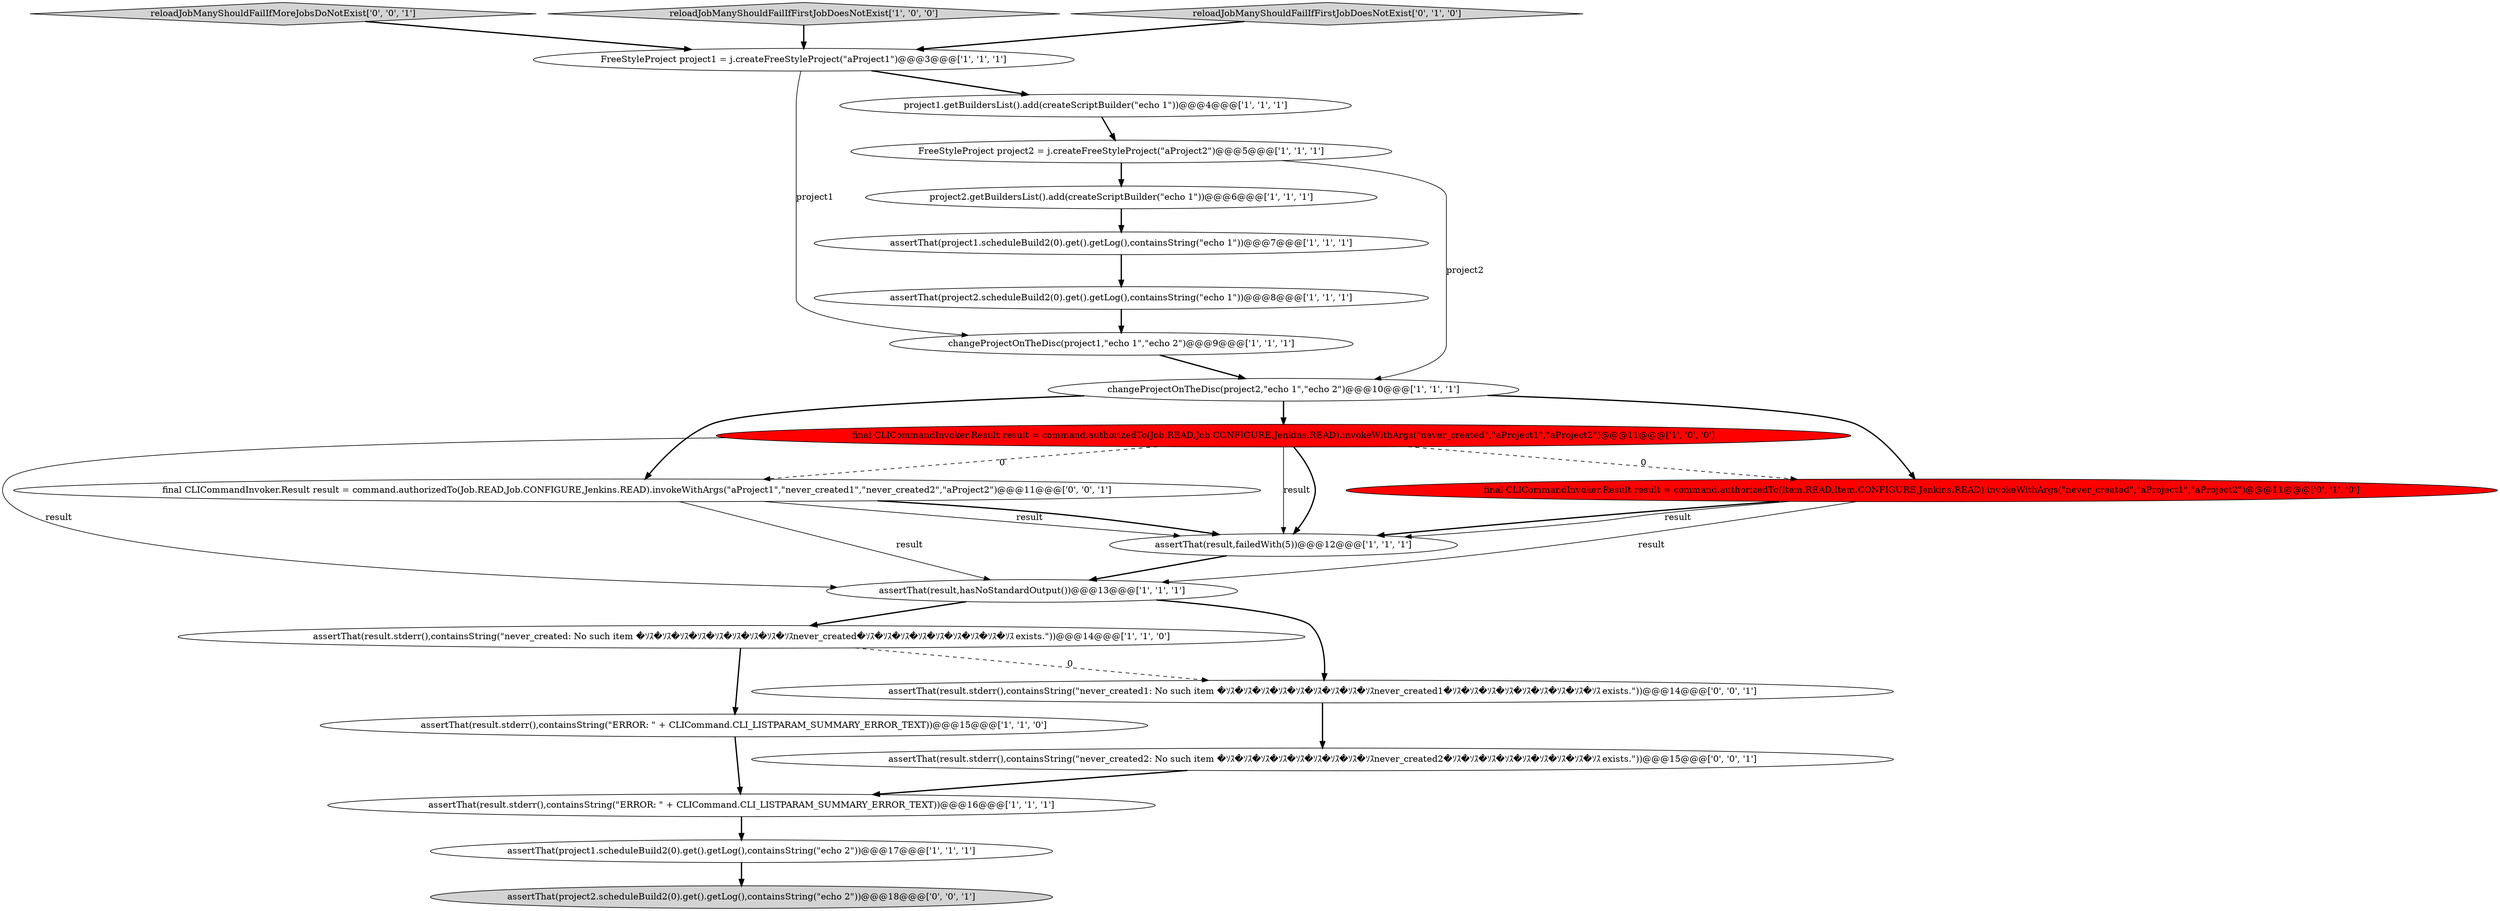 digraph {
4 [style = filled, label = "project2.getBuildersList().add(createScriptBuilder(\"echo 1\"))@@@6@@@['1', '1', '1']", fillcolor = white, shape = ellipse image = "AAA0AAABBB1BBB"];
17 [style = filled, label = "final CLICommandInvoker.Result result = command.authorizedTo(Item.READ,Item.CONFIGURE,Jenkins.READ).invokeWithArgs(\"never_created\",\"aProject1\",\"aProject2\")@@@11@@@['0', '1', '0']", fillcolor = red, shape = ellipse image = "AAA1AAABBB2BBB"];
19 [style = filled, label = "assertThat(result.stderr(),containsString(\"never_created2: No such item �ｿｽ�ｿｽ�ｿｽ�ｿｽ�ｿｽ�ｿｽ�ｿｽ�ｿｽ�ｿｽnever_created2�ｿｽ�ｿｽ�ｿｽ�ｿｽ�ｿｽ�ｿｽ�ｿｽ�ｿｽ�ｿｽ exists.\"))@@@15@@@['0', '0', '1']", fillcolor = white, shape = ellipse image = "AAA0AAABBB3BBB"];
10 [style = filled, label = "assertThat(result.stderr(),containsString(\"never_created: No such item �ｿｽ�ｿｽ�ｿｽ�ｿｽ�ｿｽ�ｿｽ�ｿｽ�ｿｽ�ｿｽnever_created�ｿｽ�ｿｽ�ｿｽ�ｿｽ�ｿｽ�ｿｽ�ｿｽ�ｿｽ�ｿｽ exists.\"))@@@14@@@['1', '1', '0']", fillcolor = white, shape = ellipse image = "AAA0AAABBB1BBB"];
8 [style = filled, label = "FreeStyleProject project1 = j.createFreeStyleProject(\"aProject1\")@@@3@@@['1', '1', '1']", fillcolor = white, shape = ellipse image = "AAA0AAABBB1BBB"];
7 [style = filled, label = "final CLICommandInvoker.Result result = command.authorizedTo(Job.READ,Job.CONFIGURE,Jenkins.READ).invokeWithArgs(\"never_created\",\"aProject1\",\"aProject2\")@@@11@@@['1', '0', '0']", fillcolor = red, shape = ellipse image = "AAA1AAABBB1BBB"];
21 [style = filled, label = "final CLICommandInvoker.Result result = command.authorizedTo(Job.READ,Job.CONFIGURE,Jenkins.READ).invokeWithArgs(\"aProject1\",\"never_created1\",\"never_created2\",\"aProject2\")@@@11@@@['0', '0', '1']", fillcolor = white, shape = ellipse image = "AAA0AAABBB3BBB"];
0 [style = filled, label = "assertThat(result,failedWith(5))@@@12@@@['1', '1', '1']", fillcolor = white, shape = ellipse image = "AAA0AAABBB1BBB"];
20 [style = filled, label = "assertThat(project2.scheduleBuild2(0).get().getLog(),containsString(\"echo 2\"))@@@18@@@['0', '0', '1']", fillcolor = lightgray, shape = ellipse image = "AAA0AAABBB3BBB"];
9 [style = filled, label = "assertThat(result,hasNoStandardOutput())@@@13@@@['1', '1', '1']", fillcolor = white, shape = ellipse image = "AAA0AAABBB1BBB"];
12 [style = filled, label = "project1.getBuildersList().add(createScriptBuilder(\"echo 1\"))@@@4@@@['1', '1', '1']", fillcolor = white, shape = ellipse image = "AAA0AAABBB1BBB"];
18 [style = filled, label = "assertThat(result.stderr(),containsString(\"never_created1: No such item �ｿｽ�ｿｽ�ｿｽ�ｿｽ�ｿｽ�ｿｽ�ｿｽ�ｿｽ�ｿｽnever_created1�ｿｽ�ｿｽ�ｿｽ�ｿｽ�ｿｽ�ｿｽ�ｿｽ�ｿｽ�ｿｽ exists.\"))@@@14@@@['0', '0', '1']", fillcolor = white, shape = ellipse image = "AAA0AAABBB3BBB"];
2 [style = filled, label = "assertThat(project2.scheduleBuild2(0).get().getLog(),containsString(\"echo 1\"))@@@8@@@['1', '1', '1']", fillcolor = white, shape = ellipse image = "AAA0AAABBB1BBB"];
22 [style = filled, label = "reloadJobManyShouldFailIfMoreJobsDoNotExist['0', '0', '1']", fillcolor = lightgray, shape = diamond image = "AAA0AAABBB3BBB"];
15 [style = filled, label = "changeProjectOnTheDisc(project1,\"echo 1\",\"echo 2\")@@@9@@@['1', '1', '1']", fillcolor = white, shape = ellipse image = "AAA0AAABBB1BBB"];
1 [style = filled, label = "assertThat(result.stderr(),containsString(\"ERROR: \" + CLICommand.CLI_LISTPARAM_SUMMARY_ERROR_TEXT))@@@16@@@['1', '1', '1']", fillcolor = white, shape = ellipse image = "AAA0AAABBB1BBB"];
3 [style = filled, label = "FreeStyleProject project2 = j.createFreeStyleProject(\"aProject2\")@@@5@@@['1', '1', '1']", fillcolor = white, shape = ellipse image = "AAA0AAABBB1BBB"];
11 [style = filled, label = "assertThat(project1.scheduleBuild2(0).get().getLog(),containsString(\"echo 2\"))@@@17@@@['1', '1', '1']", fillcolor = white, shape = ellipse image = "AAA0AAABBB1BBB"];
13 [style = filled, label = "changeProjectOnTheDisc(project2,\"echo 1\",\"echo 2\")@@@10@@@['1', '1', '1']", fillcolor = white, shape = ellipse image = "AAA0AAABBB1BBB"];
14 [style = filled, label = "reloadJobManyShouldFailIfFirstJobDoesNotExist['1', '0', '0']", fillcolor = lightgray, shape = diamond image = "AAA0AAABBB1BBB"];
5 [style = filled, label = "assertThat(project1.scheduleBuild2(0).get().getLog(),containsString(\"echo 1\"))@@@7@@@['1', '1', '1']", fillcolor = white, shape = ellipse image = "AAA0AAABBB1BBB"];
6 [style = filled, label = "assertThat(result.stderr(),containsString(\"ERROR: \" + CLICommand.CLI_LISTPARAM_SUMMARY_ERROR_TEXT))@@@15@@@['1', '1', '0']", fillcolor = white, shape = ellipse image = "AAA0AAABBB1BBB"];
16 [style = filled, label = "reloadJobManyShouldFailIfFirstJobDoesNotExist['0', '1', '0']", fillcolor = lightgray, shape = diamond image = "AAA0AAABBB2BBB"];
11->20 [style = bold, label=""];
0->9 [style = bold, label=""];
15->13 [style = bold, label=""];
7->21 [style = dashed, label="0"];
21->0 [style = bold, label=""];
16->8 [style = bold, label=""];
7->17 [style = dashed, label="0"];
8->15 [style = solid, label="project1"];
21->9 [style = solid, label="result"];
17->9 [style = solid, label="result"];
18->19 [style = bold, label=""];
7->0 [style = bold, label=""];
9->10 [style = bold, label=""];
3->4 [style = bold, label=""];
10->6 [style = bold, label=""];
1->11 [style = bold, label=""];
22->8 [style = bold, label=""];
6->1 [style = bold, label=""];
21->0 [style = solid, label="result"];
13->17 [style = bold, label=""];
5->2 [style = bold, label=""];
19->1 [style = bold, label=""];
17->0 [style = bold, label=""];
9->18 [style = bold, label=""];
7->0 [style = solid, label="result"];
13->7 [style = bold, label=""];
7->9 [style = solid, label="result"];
2->15 [style = bold, label=""];
17->0 [style = solid, label="result"];
14->8 [style = bold, label=""];
12->3 [style = bold, label=""];
13->21 [style = bold, label=""];
3->13 [style = solid, label="project2"];
4->5 [style = bold, label=""];
8->12 [style = bold, label=""];
10->18 [style = dashed, label="0"];
}
